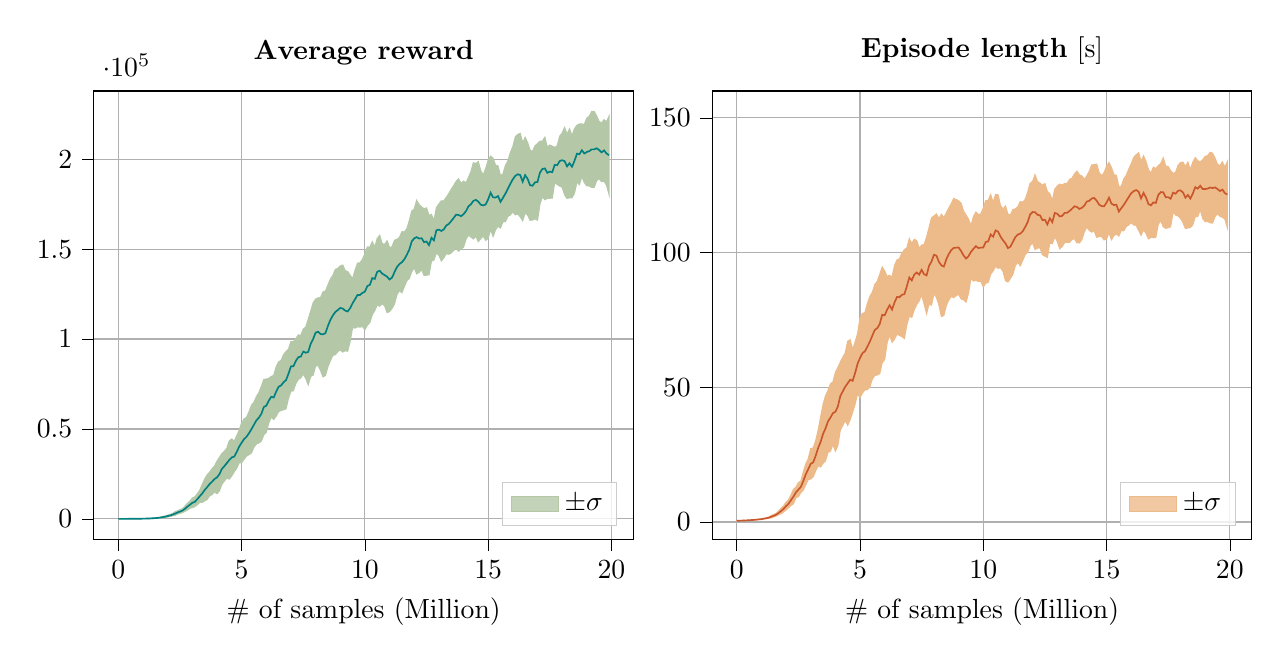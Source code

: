 % This file was created by tikzplotlib v0.9.8.

% 52.4.3 of https://ctan.mirror.garr.it/mirrors/ctan/graphics/pgf/base/doc/pgfmanual.pdf
% \tikzset{external/remake next=false}

\begin{tikzpicture}

\definecolor{color0}{rgb}{0.706,0.784,0.659}
\definecolor{color1}{rgb}{0,0.502,0.502}
\definecolor{color2}{rgb}{0.929,0.733,0.541}
\definecolor{color3}{rgb}{0.792,0.337,0.173}

\begin{groupplot}[group style={group size=2 by 1}]
\nextgroupplot[
legend cell align={left},
legend style={
  fill opacity=0.8,
  draw opacity=1,
  text opacity=1,
  at={(0.97,0.03)},
  anchor=south east,
  draw=white!80!black
},
tick align=outside,
tick pos=left,
title={\textbf{Average reward}},
x grid style={white!69.02!black},
xlabel={\# of samples (Million)},
xmajorgrids,
xmin=-0.995, xmax=20.895,
xtick style={color=black},
y grid style={white!69.02!black},
ymajorgrids,
ymin=-11306.192, ymax=237919.039,
ytick style={color=black}
]
\path [draw=color0, fill=color0]
(axis cs:1e-06,23.406)
--(axis cs:1e-06,22.228)
--(axis cs:0.1,30.628)
--(axis cs:0.2,38.463)
--(axis cs:0.3,45.296)
--(axis cs:0.4,54.325)
--(axis cs:0.5,64.058)
--(axis cs:0.6,76.055)
--(axis cs:0.7,90.469)
--(axis cs:0.8,106.29)
--(axis cs:0.9,122.711)
--(axis cs:1.0,137.453)
--(axis cs:1.1,165.864)
--(axis cs:1.2,191.375)
--(axis cs:1.3,218.341)
--(axis cs:1.4,252.287)
--(axis cs:1.5,323.114)
--(axis cs:1.6,417.974)
--(axis cs:1.7,543.025)
--(axis cs:1.8,661.061)
--(axis cs:1.9,852.152)
--(axis cs:2.0,1107.037)
--(axis cs:2.1,1349.092)
--(axis cs:2.2,1764.452)
--(axis cs:2.3,1940.421)
--(axis cs:2.4,2712.33)
--(axis cs:2.5,3050.83)
--(axis cs:2.6,3588.264)
--(axis cs:2.7,4182.933)
--(axis cs:2.8,5007.31)
--(axis cs:2.9,5906.35)
--(axis cs:3.0,6311.679)
--(axis cs:3.1,6839.54)
--(axis cs:3.2,7895.346)
--(axis cs:3.3,9239.022)
--(axis cs:3.4,9184.713)
--(axis cs:3.5,10029.45)
--(axis cs:3.6,10810.671)
--(axis cs:3.7,12805.743)
--(axis cs:3.8,13473.564)
--(axis cs:3.9,15043.449)
--(axis cs:4.0,14023.652)
--(axis cs:4.1,15590.51)
--(axis cs:4.2,19325.19)
--(axis cs:4.3,21058.594)
--(axis cs:4.4,22782.524)
--(axis cs:4.5,22122.358)
--(axis cs:4.6,23985.421)
--(axis cs:4.7,26168.326)
--(axis cs:4.8,28184.213)
--(axis cs:4.9,31166.051)
--(axis cs:5.0,31302.566)
--(axis cs:5.1,33202.174)
--(axis cs:5.2,34954.317)
--(axis cs:5.3,35766.596)
--(axis cs:5.4,36699.43)
--(axis cs:5.5,39961.767)
--(axis cs:5.6,41671.836)
--(axis cs:5.7,42284.538)
--(axis cs:5.8,43232.051)
--(axis cs:5.9,46787.478)
--(axis cs:6.0,48162.146)
--(axis cs:6.1,53352.465)
--(axis cs:6.2,56603.06)
--(axis cs:6.3,55254.079)
--(axis cs:6.4,57063.694)
--(axis cs:6.5,59641.369)
--(axis cs:6.6,60295.454)
--(axis cs:6.7,60698.281)
--(axis cs:6.8,61173.02)
--(axis cs:6.9,67044.978)
--(axis cs:7.0,70972.409)
--(axis cs:7.1,71297.949)
--(axis cs:7.2,75342.818)
--(axis cs:7.3,77524.407)
--(axis cs:7.4,78437.363)
--(axis cs:7.5,80546.173)
--(axis cs:7.6,78169.464)
--(axis cs:7.7,74587.419)
--(axis cs:7.8,79207.669)
--(axis cs:7.9,79970.564)
--(axis cs:8.0,84960.225)
--(axis cs:8.1,85267.8)
--(axis cs:8.2,82580.144)
--(axis cs:8.3,78950.956)
--(axis cs:8.4,79811.341)
--(axis cs:8.5,84631.736)
--(axis cs:8.6,87964.018)
--(axis cs:8.7,90903.004)
--(axis cs:8.8,91366.541)
--(axis cs:8.9,92981.245)
--(axis cs:9.0,93969.835)
--(axis cs:9.1,92782.756)
--(axis cs:9.2,93514.139)
--(axis cs:9.3,93225.621)
--(axis cs:9.4,98676.593)
--(axis cs:9.5,106352.399)
--(axis cs:9.6,106084.035)
--(axis cs:9.7,106817.24)
--(axis cs:9.8,106659.812)
--(axis cs:9.9,106991.165)
--(axis cs:10.0,105247.582)
--(axis cs:10.1,107719.281)
--(axis cs:10.2,109141.682)
--(axis cs:10.3,113570.131)
--(axis cs:10.4,115827.608)
--(axis cs:10.5,118920.425)
--(axis cs:10.6,118262.214)
--(axis cs:10.7,119742.321)
--(axis cs:10.8,118441.531)
--(axis cs:10.9,114734.721)
--(axis cs:11.0,115295.447)
--(axis cs:11.1,117035.021)
--(axis cs:11.2,119523.045)
--(axis cs:11.3,124653.837)
--(axis cs:11.4,126891.512)
--(axis cs:11.5,125748.974)
--(axis cs:11.6,129107.521)
--(axis cs:11.7,132387.468)
--(axis cs:11.8,133670.608)
--(axis cs:11.9,137430.695)
--(axis cs:12.0,139686.059)
--(axis cs:12.1,136218.691)
--(axis cs:12.2,137032.073)
--(axis cs:12.3,138658.677)
--(axis cs:12.4,135375.035)
--(axis cs:12.5,135552.539)
--(axis cs:12.6,135732.484)
--(axis cs:12.7,143314.526)
--(axis cs:12.8,143940.797)
--(axis cs:12.9,147827.247)
--(axis cs:13.0,146620.395)
--(axis cs:13.1,143391.336)
--(axis cs:13.2,145093.181)
--(axis cs:13.3,147455.266)
--(axis cs:13.4,147114.488)
--(axis cs:13.5,147888.463)
--(axis cs:13.6,149301.679)
--(axis cs:13.7,150642.91)
--(axis cs:13.8,148844.266)
--(axis cs:13.9,150097.42)
--(axis cs:14.0,150990.064)
--(axis cs:14.1,155357.308)
--(axis cs:14.2,157752.249)
--(axis cs:14.3,156727.2)
--(axis cs:14.4,155650.168)
--(axis cs:14.5,157189.852)
--(axis cs:14.6,154170.222)
--(axis cs:14.7,155799.226)
--(axis cs:14.8,157299.67)
--(axis cs:14.9,154854.728)
--(axis cs:15.0,155989.401)
--(axis cs:15.1,161000.545)
--(axis cs:15.2,157031.491)
--(axis cs:15.3,160732.711)
--(axis cs:15.4,162705.07)
--(axis cs:15.5,161765.727)
--(axis cs:15.6,165165.84)
--(axis cs:15.7,165285.867)
--(axis cs:15.8,168177.227)
--(axis cs:15.9,168972.308)
--(axis cs:16.0,170695.63)
--(axis cs:16.1,169050.445)
--(axis cs:16.2,169452.298)
--(axis cs:16.3,167993.984)
--(axis cs:16.4,165748.088)
--(axis cs:16.5,170168.897)
--(axis cs:16.6,168885.908)
--(axis cs:16.7,166034.602)
--(axis cs:16.8,166148.98)
--(axis cs:16.9,166850.518)
--(axis cs:17.0,166074.171)
--(axis cs:17.1,174972.354)
--(axis cs:17.2,179076.1)
--(axis cs:17.3,177494.417)
--(axis cs:17.4,178179.714)
--(axis cs:17.5,178290.05)
--(axis cs:17.6,178334.046)
--(axis cs:17.7,187089.565)
--(axis cs:17.8,185885.997)
--(axis cs:17.9,185081.967)
--(axis cs:18.0,184367.017)
--(axis cs:18.1,180216.671)
--(axis cs:18.2,178092.335)
--(axis cs:18.3,178591.284)
--(axis cs:18.4,178525.824)
--(axis cs:18.5,181010.616)
--(axis cs:18.6,187288.325)
--(axis cs:18.7,185847.169)
--(axis cs:18.8,190323.146)
--(axis cs:18.9,187042.022)
--(axis cs:19.0,185164.541)
--(axis cs:19.1,185086.665)
--(axis cs:19.2,184283.931)
--(axis cs:19.3,184314.888)
--(axis cs:19.4,188074.917)
--(axis cs:19.5,189227.403)
--(axis cs:19.6,187459.106)
--(axis cs:19.7,187808.601)
--(axis cs:19.8,185584.262)
--(axis cs:19.9,180531.528)
--(axis cs:19.9,223837.102)
--(axis cs:19.9,223837.102)
--(axis cs:19.8,220743.327)
--(axis cs:19.7,221934.73)
--(axis cs:19.6,220081.885)
--(axis cs:19.5,220938.917)
--(axis cs:19.4,224049.666)
--(axis cs:19.3,226542.244)
--(axis cs:19.2,226590.62)
--(axis cs:19.1,223837.182)
--(axis cs:19.0,222770.413)
--(axis cs:18.9,219268.263)
--(axis cs:18.8,219586.881)
--(axis cs:18.7,219559.605)
--(axis cs:18.6,218799.48)
--(axis cs:18.5,216928.66)
--(axis cs:18.4,213056.128)
--(axis cs:18.3,216828.446)
--(axis cs:18.2,213888.25)
--(axis cs:18.1,217567.731)
--(axis cs:18.0,214530.189)
--(axis cs:17.9,212730.931)
--(axis cs:17.8,207394.197)
--(axis cs:17.7,206509.536)
--(axis cs:17.6,207182.244)
--(axis cs:17.5,207858.924)
--(axis cs:17.4,206647.388)
--(axis cs:17.3,212198.97)
--(axis cs:17.2,210024.78)
--(axis cs:17.1,209990.612)
--(axis cs:17.0,208565.556)
--(axis cs:16.9,207388.327)
--(axis cs:16.8,204278.883)
--(axis cs:16.7,205026.358)
--(axis cs:16.6,209227.369)
--(axis cs:16.5,212099.459)
--(axis cs:16.4,209210.487)
--(axis cs:16.3,214306.464)
--(axis cs:16.2,213762.282)
--(axis cs:16.1,212346.896)
--(axis cs:16.0,206929.319)
--(axis cs:15.9,203688.403)
--(axis cs:15.8,199044.589)
--(axis cs:15.7,196465.637)
--(axis cs:15.6,191797.764)
--(axis cs:15.5,190797.061)
--(axis cs:15.4,196250.365)
--(axis cs:15.3,196618.513)
--(axis cs:15.2,200505.642)
--(axis cs:15.1,201658.385)
--(axis cs:15.0,199363.603)
--(axis cs:14.9,194807.773)
--(axis cs:14.8,191250.523)
--(axis cs:14.7,193560.842)
--(axis cs:14.6,198627.875)
--(axis cs:14.5,197556.402)
--(axis cs:14.4,197993.793)
--(axis cs:14.3,193049.692)
--(axis cs:14.2,189776.081)
--(axis cs:14.1,186852.694)
--(axis cs:14.0,187777.097)
--(axis cs:13.9,186509.103)
--(axis cs:13.8,189072.713)
--(axis cs:13.7,187633.448)
--(axis cs:13.6,185299.65)
--(axis cs:13.5,183211.629)
--(axis cs:13.4,180785.305)
--(axis cs:13.3,178769.397)
--(axis cs:13.2,176812.031)
--(axis cs:13.1,176849.629)
--(axis cs:13.0,175061.331)
--(axis cs:12.9,173063.562)
--(axis cs:12.8,165845.918)
--(axis cs:12.7,169273.621)
--(axis cs:12.6,168690.709)
--(axis cs:12.5,172896.656)
--(axis cs:12.4,172388.307)
--(axis cs:12.3,173448.54)
--(axis cs:12.2,174666.444)
--(axis cs:12.1,177074.748)
--(axis cs:12.0,172253.267)
--(axis cs:11.9,171082.067)
--(axis cs:11.8,165764.94)
--(axis cs:11.7,161252.111)
--(axis cs:11.6,159601.153)
--(axis cs:11.5,159633.327)
--(axis cs:11.4,156478.479)
--(axis cs:11.3,155424.872)
--(axis cs:11.2,154905.805)
--(axis cs:11.1,151277.087)
--(axis cs:11.0,150876.006)
--(axis cs:10.9,154616.861)
--(axis cs:10.8,152627.762)
--(axis cs:10.7,153056.21)
--(axis cs:10.6,157622.747)
--(axis cs:10.5,155926.994)
--(axis cs:10.4,151085.087)
--(axis cs:10.3,154118.869)
--(axis cs:10.2,151091.477)
--(axis cs:10.1,151185.977)
--(axis cs:10.0,147514.557)
--(axis cs:9.9,144270.841)
--(axis cs:9.8,142370.933)
--(axis cs:9.7,142172.565)
--(axis cs:9.6,138238.718)
--(axis cs:9.5,133495.244)
--(axis cs:9.4,135567.21)
--(axis cs:9.3,137482.512)
--(axis cs:9.2,138077.053)
--(axis cs:9.1,141149.259)
--(axis cs:9.0,140594.519)
--(axis cs:8.9,139236.26)
--(axis cs:8.8,138724.063)
--(axis cs:8.7,135312.194)
--(axis cs:8.6,133351.614)
--(axis cs:8.5,129981.614)
--(axis cs:8.4,126707.944)
--(axis cs:8.3,126209.413)
--(axis cs:8.2,123046.95)
--(axis cs:8.1,122848.566)
--(axis cs:8.0,122182.752)
--(axis cs:7.9,120093.807)
--(axis cs:7.8,115437.257)
--(axis cs:7.7,111044.914)
--(axis cs:7.6,106639.66)
--(axis cs:7.5,105528.894)
--(axis cs:7.4,102112.803)
--(axis cs:7.3,102275.202)
--(axis cs:7.2,100341.684)
--(axis cs:7.1,98494.2)
--(axis cs:7.0,98638.285)
--(axis cs:6.9,94399.444)
--(axis cs:6.8,93076.013)
--(axis cs:6.7,91287.223)
--(axis cs:6.6,88124.845)
--(axis cs:6.5,87305.829)
--(axis cs:6.4,84535.469)
--(axis cs:6.3,79752.001)
--(axis cs:6.2,79189.46)
--(axis cs:6.1,78036.1)
--(axis cs:6.0,77767.277)
--(axis cs:5.9,77581.974)
--(axis cs:5.8,73642.376)
--(axis cs:5.7,70277.942)
--(axis cs:5.6,68005.77)
--(axis cs:5.5,64834.055)
--(axis cs:5.4,63231.188)
--(axis cs:5.3,59581.963)
--(axis cs:5.2,56463.939)
--(axis cs:5.1,55604.837)
--(axis cs:5.0,53445.697)
--(axis cs:4.9,49249.572)
--(axis cs:4.8,46243.456)
--(axis cs:4.7,43135.291)
--(axis cs:4.6,44437.738)
--(axis cs:4.5,43462.899)
--(axis cs:4.4,39311.331)
--(axis cs:4.3,37617.469)
--(axis cs:4.2,36347.509)
--(axis cs:4.1,34230.178)
--(axis cs:4.0,32100.586)
--(axis cs:3.9,29355.011)
--(axis cs:3.8,27928.687)
--(axis cs:3.7,25982.278)
--(axis cs:3.6,24477.15)
--(axis cs:3.5,22133.37)
--(axis cs:3.4,19127.146)
--(axis cs:3.3,15926.906)
--(axis cs:3.2,13950.762)
--(axis cs:3.1,12196.057)
--(axis cs:3.0,11578.478)
--(axis cs:2.9,9840.277)
--(axis cs:2.8,8673.785)
--(axis cs:2.7,7121.642)
--(axis cs:2.6,5673.582)
--(axis cs:2.5,5153.112)
--(axis cs:2.4,4495.393)
--(axis cs:2.3,3990.596)
--(axis cs:2.2,3032.473)
--(axis cs:2.1,2510.604)
--(axis cs:2.0,2091.62)
--(axis cs:1.9,1667.429)
--(axis cs:1.8,1326.669)
--(axis cs:1.7,994.384)
--(axis cs:1.6,727.22)
--(axis cs:1.5,606.924)
--(axis cs:1.4,479.368)
--(axis cs:1.3,348.284)
--(axis cs:1.2,264.003)
--(axis cs:1.1,215.074)
--(axis cs:1.0,168.129)
--(axis cs:0.9,139.458)
--(axis cs:0.8,116.402)
--(axis cs:0.7,98.59)
--(axis cs:0.6,83.201)
--(axis cs:0.5,70.366)
--(axis cs:0.4,58.283)
--(axis cs:0.3,48.653)
--(axis cs:0.2,40.232)
--(axis cs:0.1,31.868)
--(axis cs:1e-06,23.406)
--cycle;
\addlegendimage{area legend, draw=color0, fill=color0}
\addlegendentry{$\pm \sigma$}

\addplot [semithick, color1, forget plot]
table {%
1e-06 22.817
0.1 31.248
0.2 39.347
0.3 46.975
0.4 56.304
0.5 67.212
0.6 79.628
0.7 94.53
0.8 111.346
0.9 131.084
1.0 152.791
1.1 190.469
1.2 227.689
1.3 283.312
1.4 365.828
1.5 465.019
1.6 572.597
1.7 768.705
1.8 993.865
1.9 1259.79
2.0 1599.329
2.1 1929.848
2.2 2398.462
2.3 2965.509
2.4 3603.861
2.5 4101.971
2.6 4630.923
2.7 5652.287
2.8 6840.548
2.9 7873.314
3.0 8945.079
3.1 9517.798
3.2 10923.054
3.3 12582.964
3.4 14155.93
3.5 16081.41
3.6 17643.911
3.7 19394.011
3.8 20701.125
3.9 22199.23
4.0 23062.119
4.1 24910.344
4.2 27836.349
4.3 29338.031
4.4 31046.927
4.5 32792.629
4.6 34211.58
4.7 34651.809
4.8 37213.834
4.9 40207.811
5.0 42374.132
5.1 44403.506
5.2 45709.128
5.3 47674.279
5.4 49965.309
5.5 52397.911
5.6 54838.803
5.7 56281.24
5.8 58437.213
5.9 62184.726
6.0 62964.711
6.1 65694.283
6.2 67896.26
6.3 67503.04
6.4 70799.582
6.5 73473.599
6.6 74210.149
6.7 75992.752
6.8 77124.517
6.9 80722.211
7.0 84805.347
7.1 84896.074
7.2 87842.251
7.3 89899.805
7.4 90275.083
7.5 93037.533
7.6 92404.562
7.7 92816.167
7.8 97322.463
7.9 100032.186
8.0 103571.488
8.1 104058.183
8.2 102813.547
8.3 102580.185
8.4 103259.643
8.5 107306.675
8.6 110657.816
8.7 113107.599
8.8 115045.302
8.9 116108.753
9.0 117282.177
9.1 116966.008
9.2 115795.596
9.3 115354.067
9.4 117121.902
9.5 119923.821
9.6 122161.376
9.7 124494.903
9.8 124515.373
9.9 125631.003
10.0 126381.069
10.1 129452.629
10.2 130116.58
10.3 133844.5
10.4 133456.348
10.5 137423.71
10.6 137942.481
10.7 136399.266
10.8 135534.647
10.9 134675.791
11.0 133085.727
11.1 134156.054
11.2 137214.425
11.3 140039.354
11.4 141684.996
11.5 142691.15
11.6 144354.337
11.7 146819.79
11.8 149717.774
11.9 154256.381
12.0 155969.663
12.1 156646.719
12.2 155849.259
12.3 156053.609
12.4 153881.671
12.5 154224.597
12.6 152211.596
12.7 156294.074
12.8 154893.357
12.9 160445.404
13.0 160840.863
13.1 160120.482
13.2 160952.606
13.3 163112.332
13.4 163949.897
13.5 165550.046
13.6 167300.665
13.7 169138.179
13.8 168958.489
13.9 168303.262
14.0 169383.581
14.1 171105.001
14.2 173764.165
14.3 174888.446
14.4 176821.98
14.5 177373.127
14.6 176399.049
14.7 174680.034
14.8 174275.097
14.9 174831.251
15.0 177676.502
15.1 181329.465
15.2 178768.567
15.3 178675.612
15.4 179477.717
15.5 176281.394
15.6 178481.802
15.7 180875.752
15.8 183610.908
15.9 186330.355
16.0 188812.474
16.1 190698.671
16.2 191607.29
16.3 191150.224
16.4 187479.287
16.5 191134.178
16.6 189056.639
16.7 185530.48
16.8 185213.932
16.9 187119.422
17.0 187319.863
17.1 192481.483
17.2 194550.44
17.3 194846.693
17.4 192413.551
17.5 193074.487
17.6 192758.145
17.7 196799.551
17.8 196640.097
17.9 198906.449
18.0 199448.603
18.1 198892.201
18.2 195990.293
18.3 197709.865
18.4 195790.976
18.5 198969.638
18.6 203043.903
18.7 202703.387
18.8 204955.014
18.9 203155.142
19.0 203967.477
19.1 204461.924
19.2 205437.276
19.3 205428.566
19.4 206062.291
19.5 205083.16
19.6 203770.495
19.7 204871.666
19.8 203163.795
19.9 202184.315
};

\nextgroupplot[
legend cell align={left},
legend style={
  fill opacity=0.8,
  draw opacity=1,
  text opacity=1,
  at={(0.97,0.03)},
  anchor=south east,
  draw=white!80!black
},
tick align=outside,
tick pos=left,
title={\textbf{Episode length} [s]},
x grid style={white!69.02!black},
xlabel={\# of samples (Million)},
xmajorgrids,
xmin=-0.995, xmax=20.895,
xtick style={color=black},
y grid style={white!69.02!black},
ymajorgrids,
ymin=-6.402, ymax=160,
ytick style={color=black}
]
\path [draw=color2, fill=color2]
(axis cs:1e-06,0.45)
--(axis cs:1e-06,0.438)
--(axis cs:0.1,0.482)
--(axis cs:0.2,0.522)
--(axis cs:0.3,0.556)
--(axis cs:0.4,0.606)
--(axis cs:0.5,0.654)
--(axis cs:0.6,0.711)
--(axis cs:0.7,0.781)
--(axis cs:0.8,0.857)
--(axis cs:0.9,0.951)
--(axis cs:1.0,1.004)
--(axis cs:1.1,1.147)
--(axis cs:1.2,1.281)
--(axis cs:1.3,1.391)
--(axis cs:1.4,1.55)
--(axis cs:1.5,1.873)
--(axis cs:1.6,2.236)
--(axis cs:1.7,2.707)
--(axis cs:1.8,3.065)
--(axis cs:1.9,3.725)
--(axis cs:2.0,4.496)
--(axis cs:2.1,5.308)
--(axis cs:2.2,6.164)
--(axis cs:2.3,6.742)
--(axis cs:2.4,9.032)
--(axis cs:2.5,9.428)
--(axis cs:2.6,10.936)
--(axis cs:2.7,11.909)
--(axis cs:2.8,13.828)
--(axis cs:2.9,15.785)
--(axis cs:3.0,15.944)
--(axis cs:3.1,16.777)
--(axis cs:3.2,18.949)
--(axis cs:3.3,20.9)
--(axis cs:3.4,20.451)
--(axis cs:3.5,21.785)
--(axis cs:3.6,22.661)
--(axis cs:3.7,25.853)
--(axis cs:3.8,26.269)
--(axis cs:3.9,28.819)
--(axis cs:4.0,26.351)
--(axis cs:4.1,28.342)
--(axis cs:4.2,34.076)
--(axis cs:4.3,35.818)
--(axis cs:4.4,37.695)
--(axis cs:4.5,35.886)
--(axis cs:4.6,38.004)
--(axis cs:4.7,40.779)
--(axis cs:4.8,43.741)
--(axis cs:4.9,47.525)
--(axis cs:5.0,46.176)
--(axis cs:5.1,47.901)
--(axis cs:5.2,49.089)
--(axis cs:5.3,49.119)
--(axis cs:5.4,50.214)
--(axis cs:5.5,53.098)
--(axis cs:5.6,54.428)
--(axis cs:5.7,54.588)
--(axis cs:5.8,55.087)
--(axis cs:5.9,59.107)
--(axis cs:6.0,60.273)
--(axis cs:6.1,66.516)
--(axis cs:6.2,69.339)
--(axis cs:6.3,66.729)
--(axis cs:6.4,67.866)
--(axis cs:6.5,69.77)
--(axis cs:6.6,69.244)
--(axis cs:6.7,68.844)
--(axis cs:6.8,68.121)
--(axis cs:6.9,73.261)
--(axis cs:7.0,76.353)
--(axis cs:7.1,75.981)
--(axis cs:7.2,78.735)
--(axis cs:7.3,80.763)
--(axis cs:7.4,82.054)
--(axis cs:7.5,84.4)
--(axis cs:7.6,80.933)
--(axis cs:7.7,77.329)
--(axis cs:7.8,80.972)
--(axis cs:7.9,80.475)
--(axis cs:8.0,84.775)
--(axis cs:8.1,83.408)
--(axis cs:8.2,80.627)
--(axis cs:8.3,76.279)
--(axis cs:8.4,76.633)
--(axis cs:8.5,80.323)
--(axis cs:8.6,82.395)
--(axis cs:8.7,83.695)
--(axis cs:8.8,83.292)
--(axis cs:8.9,83.988)
--(axis cs:9.0,84.508)
--(axis cs:9.1,82.803)
--(axis cs:9.2,82.496)
--(axis cs:9.3,81.627)
--(axis cs:9.4,84.864)
--(axis cs:9.5,90.499)
--(axis cs:9.6,89.443)
--(axis cs:9.7,89.753)
--(axis cs:9.8,89.286)
--(axis cs:9.9,89.351)
--(axis cs:10.0,87.294)
--(axis cs:10.1,88.62)
--(axis cs:10.2,88.959)
--(axis cs:10.3,91.957)
--(axis cs:10.4,93.186)
--(axis cs:10.5,94.897)
--(axis cs:10.6,94.155)
--(axis cs:10.7,94.419)
--(axis cs:10.8,93.0)
--(axis cs:10.9,89.578)
--(axis cs:11.0,89.096)
--(axis cs:11.1,90.423)
--(axis cs:11.2,91.947)
--(axis cs:11.3,95.179)
--(axis cs:11.4,96.397)
--(axis cs:11.5,95.105)
--(axis cs:11.6,97.156)
--(axis cs:11.7,99.22)
--(axis cs:11.8,100.202)
--(axis cs:11.9,102.566)
--(axis cs:12.0,103.662)
--(axis cs:12.1,101.149)
--(axis cs:12.2,101.624)
--(axis cs:12.3,101.901)
--(axis cs:12.4,99.172)
--(axis cs:12.5,98.721)
--(axis cs:12.6,98.244)
--(axis cs:12.7,103.569)
--(axis cs:12.8,103.298)
--(axis cs:12.9,105.885)
--(axis cs:13.0,104.153)
--(axis cs:13.1,101.463)
--(axis cs:13.2,102.196)
--(axis cs:13.3,103.774)
--(axis cs:13.4,103.871)
--(axis cs:13.5,103.769)
--(axis cs:13.6,104.892)
--(axis cs:13.7,105.167)
--(axis cs:13.8,103.612)
--(axis cs:13.9,103.583)
--(axis cs:14.0,104.826)
--(axis cs:14.1,107.707)
--(axis cs:14.2,109.468)
--(axis cs:14.3,108.218)
--(axis cs:14.4,107.616)
--(axis cs:14.5,107.973)
--(axis cs:14.6,105.683)
--(axis cs:14.7,105.95)
--(axis cs:14.8,105.974)
--(axis cs:14.9,104.726)
--(axis cs:15.0,105.025)
--(axis cs:15.1,107.4)
--(axis cs:15.2,104.787)
--(axis cs:15.3,106.338)
--(axis cs:15.4,106.902)
--(axis cs:15.5,106.134)
--(axis cs:15.6,108.304)
--(axis cs:15.7,108.075)
--(axis cs:15.8,109.652)
--(axis cs:15.9,110.291)
--(axis cs:16.0,111.097)
--(axis cs:16.1,110.259)
--(axis cs:16.2,110.138)
--(axis cs:16.3,108.231)
--(axis cs:16.4,106.397)
--(axis cs:16.5,108.441)
--(axis cs:16.6,107.133)
--(axis cs:16.7,105.126)
--(axis cs:16.8,105.652)
--(axis cs:16.9,105.506)
--(axis cs:17.0,105.698)
--(axis cs:17.1,110.536)
--(axis cs:17.2,111.852)
--(axis cs:17.3,109.608)
--(axis cs:17.4,109.01)
--(axis cs:17.5,109.228)
--(axis cs:17.6,109.607)
--(axis cs:17.7,115.074)
--(axis cs:17.8,113.95)
--(axis cs:17.9,113.601)
--(axis cs:18.0,112.731)
--(axis cs:18.1,111.127)
--(axis cs:18.2,108.919)
--(axis cs:18.3,109.165)
--(axis cs:18.4,109.286)
--(axis cs:18.5,110.308)
--(axis cs:18.6,113.369)
--(axis cs:18.7,113.346)
--(axis cs:18.8,116.002)
--(axis cs:18.9,112.667)
--(axis cs:19.0,111.499)
--(axis cs:19.1,111.518)
--(axis cs:19.2,111.093)
--(axis cs:19.3,110.95)
--(axis cs:19.4,113.341)
--(axis cs:19.5,114.446)
--(axis cs:19.6,113.449)
--(axis cs:19.7,113.124)
--(axis cs:19.8,112.442)
--(axis cs:19.9,109.362)
--(axis cs:19.9,133.719)
--(axis cs:19.9,133.719)
--(axis cs:19.8,131.702)
--(axis cs:19.7,133.629)
--(axis cs:19.6,132.259)
--(axis cs:19.5,132.769)
--(axis cs:19.4,135.061)
--(axis cs:19.3,136.923)
--(axis cs:19.2,137.224)
--(axis cs:19.1,135.988)
--(axis cs:19.0,135.705)
--(axis cs:18.9,134.478)
--(axis cs:18.8,133.626)
--(axis cs:18.7,134.129)
--(axis cs:18.6,135.206)
--(axis cs:18.5,133.561)
--(axis cs:18.4,130.777)
--(axis cs:18.3,133.593)
--(axis cs:18.2,131.884)
--(axis cs:18.1,133.584)
--(axis cs:18.0,133.456)
--(axis cs:17.9,132.297)
--(axis cs:17.8,129.758)
--(axis cs:17.7,129.401)
--(axis cs:17.6,130.379)
--(axis cs:17.5,131.953)
--(axis cs:17.4,132.128)
--(axis cs:17.3,135.162)
--(axis cs:17.2,133.083)
--(axis cs:17.1,132.299)
--(axis cs:17.0,131.18)
--(axis cs:16.9,131.715)
--(axis cs:16.8,129.439)
--(axis cs:16.7,130.853)
--(axis cs:16.6,133.83)
--(axis cs:16.5,135.891)
--(axis cs:16.4,133.819)
--(axis cs:16.3,137.054)
--(axis cs:16.2,136.275)
--(axis cs:16.1,135.327)
--(axis cs:16.0,132.913)
--(axis cs:15.9,130.951)
--(axis cs:15.8,128.689)
--(axis cs:15.7,127.325)
--(axis cs:15.6,124.691)
--(axis cs:15.5,124.319)
--(axis cs:15.4,128.649)
--(axis cs:15.3,128.96)
--(axis cs:15.2,131.547)
--(axis cs:15.1,133.41)
--(axis cs:15.0,132.099)
--(axis cs:14.9,129.593)
--(axis cs:14.8,128.533)
--(axis cs:14.7,129.654)
--(axis cs:14.6,132.83)
--(axis cs:14.5,132.605)
--(axis cs:14.4,132.55)
--(axis cs:14.3,130.215)
--(axis cs:14.2,128.442)
--(axis cs:14.1,127.18)
--(axis cs:14.0,128.442)
--(axis cs:13.9,128.833)
--(axis cs:13.8,130.247)
--(axis cs:13.7,129.2)
--(axis cs:13.6,127.637)
--(axis cs:13.5,127.142)
--(axis cs:13.4,125.687)
--(axis cs:13.3,125.667)
--(axis cs:13.2,125.068)
--(axis cs:13.1,125.409)
--(axis cs:13.0,124.676)
--(axis cs:12.9,123.508)
--(axis cs:12.8,119.337)
--(axis cs:12.7,121.876)
--(axis cs:12.6,122.69)
--(axis cs:12.5,125.653)
--(axis cs:12.4,124.982)
--(axis cs:12.3,125.776)
--(axis cs:12.2,126.405)
--(axis cs:12.1,128.861)
--(axis cs:12.0,126.44)
--(axis cs:11.9,125.713)
--(axis cs:11.8,122.38)
--(axis cs:11.7,119.759)
--(axis cs:11.6,118.674)
--(axis cs:11.5,118.963)
--(axis cs:11.4,116.984)
--(axis cs:11.3,116.246)
--(axis cs:11.2,115.962)
--(axis cs:11.1,113.948)
--(axis cs:11.0,114.264)
--(axis cs:10.9,117.308)
--(axis cs:10.8,116.164)
--(axis cs:10.7,117.472)
--(axis cs:10.6,121.442)
--(axis cs:10.5,121.606)
--(axis cs:10.4,118.63)
--(axis cs:10.3,121.512)
--(axis cs:10.2,119.351)
--(axis cs:10.1,119.237)
--(axis cs:10.0,116.496)
--(axis cs:9.9,114.349)
--(axis cs:9.8,114.109)
--(axis cs:9.7,115.029)
--(axis cs:9.6,113.312)
--(axis cs:9.5,110.04)
--(axis cs:9.4,112.441)
--(axis cs:9.3,113.952)
--(axis cs:9.2,115.38)
--(axis cs:9.1,118.347)
--(axis cs:9.0,119.275)
--(axis cs:8.9,119.676)
--(axis cs:8.8,120.137)
--(axis cs:8.7,118.169)
--(axis cs:8.6,116.495)
--(axis cs:8.5,114.666)
--(axis cs:8.4,112.986)
--(axis cs:8.3,114.23)
--(axis cs:8.2,112.567)
--(axis cs:8.1,114.359)
--(axis cs:8.0,113.595)
--(axis cs:7.9,112.892)
--(axis cs:7.8,109.194)
--(axis cs:7.7,105.729)
--(axis cs:7.6,102.988)
--(axis cs:7.5,102.807)
--(axis cs:7.4,101.59)
--(axis cs:7.3,104.455)
--(axis cs:7.2,104.916)
--(axis cs:7.1,103.385)
--(axis cs:7.0,105.147)
--(axis cs:6.9,101.741)
--(axis cs:6.8,101.054)
--(axis cs:6.7,99.851)
--(axis cs:6.6,97.663)
--(axis cs:6.5,97.272)
--(axis cs:6.4,95.205)
--(axis cs:6.3,90.952)
--(axis cs:6.2,91.563)
--(axis cs:6.1,91.12)
--(axis cs:6.0,93.185)
--(axis cs:5.9,94.687)
--(axis cs:5.8,91.932)
--(axis cs:5.7,89.352)
--(axis cs:5.6,88.164)
--(axis cs:5.5,85.26)
--(axis cs:5.4,83.738)
--(axis cs:5.3,81.119)
--(axis cs:5.2,77.685)
--(axis cs:5.1,77.437)
--(axis cs:5.0,75.631)
--(axis cs:4.9,69.887)
--(axis cs:4.8,66.798)
--(axis cs:4.7,64.047)
--(axis cs:4.6,67.634)
--(axis cs:4.5,67.098)
--(axis cs:4.4,62.731)
--(axis cs:4.3,61.151)
--(axis cs:4.2,59.359)
--(axis cs:4.1,57.292)
--(axis cs:4.0,55.524)
--(axis cs:3.9,51.948)
--(axis cs:3.8,51.261)
--(axis cs:3.7,48.805)
--(axis cs:3.6,46.816)
--(axis cs:3.5,43.568)
--(axis cs:3.4,38.906)
--(axis cs:3.3,33.993)
--(axis cs:3.2,30.134)
--(axis cs:3.1,27.501)
--(axis cs:3.0,27.228)
--(axis cs:2.9,23.474)
--(axis cs:2.8,21.556)
--(axis cs:2.7,18.614)
--(axis cs:2.6,15.143)
--(axis cs:2.5,14.632)
--(axis cs:2.4,12.953)
--(axis cs:2.3,12.147)
--(axis cs:2.2,10.018)
--(axis cs:2.1,8.236)
--(axis cs:2.0,7.347)
--(axis cs:1.9,6.045)
--(axis cs:1.8,5.156)
--(axis cs:1.7,4.073)
--(axis cs:1.6,3.213)
--(axis cs:1.5,2.798)
--(axis cs:1.4,2.389)
--(axis cs:1.3,1.86)
--(axis cs:1.2,1.532)
--(axis cs:1.1,1.342)
--(axis cs:1.0,1.14)
--(axis cs:0.9,1.001)
--(axis cs:0.8,0.906)
--(axis cs:0.7,0.821)
--(axis cs:0.6,0.746)
--(axis cs:0.5,0.684)
--(axis cs:0.4,0.622)
--(axis cs:0.3,0.578)
--(axis cs:0.2,0.536)
--(axis cs:0.1,0.492)
--(axis cs:1e-06,0.45)
--cycle;
\addlegendimage{area legend, draw=color2, fill=color2}
\addlegendentry{$\pm \sigma$}

\addplot [semithick, color3, forget plot]
table {%
1e-06 0.444
0.1 0.487
0.2 0.529
0.3 0.567
0.4 0.614
0.5 0.669
0.6 0.729
0.7 0.801
0.8 0.881
0.9 0.976
1.0 1.072
1.1 1.245
1.2 1.407
1.3 1.625
1.4 1.969
1.5 2.336
1.6 2.724
1.7 3.39
1.8 4.111
1.9 4.885
2.0 5.921
2.1 6.772
2.2 8.091
2.3 9.444
2.4 10.992
2.5 12.03
2.6 13.039
2.7 15.262
2.8 17.692
2.9 19.629
3.0 21.586
3.1 22.139
3.2 24.541
3.3 27.447
3.4 29.678
3.5 32.676
3.6 34.739
3.7 37.329
3.8 38.765
3.9 40.384
4.0 40.938
4.1 42.817
4.2 46.718
4.3 48.485
4.4 50.213
4.5 51.492
4.6 52.819
4.7 52.413
4.8 55.269
4.9 58.706
5.0 60.904
5.1 62.669
5.2 63.387
5.3 65.119
5.4 66.976
5.5 69.179
5.6 71.296
5.7 71.97
5.8 73.51
5.9 76.897
6.0 76.729
6.1 78.818
6.2 80.451
6.3 78.84
6.4 81.535
6.5 83.521
6.6 83.453
6.7 84.347
6.8 84.587
6.9 87.501
7.0 90.75
7.1 89.683
7.2 91.825
7.3 92.609
7.4 91.822
7.5 93.604
7.6 91.96
7.7 91.529
7.8 95.083
7.9 96.683
8.0 99.185
8.1 98.884
8.2 96.597
8.3 95.254
8.4 94.809
8.5 97.495
8.6 99.445
8.7 100.932
8.8 101.715
8.9 101.832
9.0 101.892
9.1 100.575
9.2 98.938
9.3 97.79
9.4 98.652
9.5 100.269
9.6 101.377
9.7 102.391
9.8 101.698
9.9 101.85
10.0 101.895
10.1 103.929
10.2 104.155
10.3 106.735
10.4 105.908
10.5 108.252
10.6 107.798
10.7 105.946
10.8 104.582
10.9 103.443
11.0 101.68
11.1 102.185
11.2 103.955
11.3 105.712
11.4 106.69
11.5 107.034
11.6 107.915
11.7 109.49
11.8 111.291
11.9 114.14
12.0 115.051
12.1 115.005
12.2 114.015
12.3 113.839
12.4 112.077
12.5 112.187
12.6 110.467
12.7 112.723
12.8 111.317
12.9 114.697
13.0 114.415
13.1 113.436
13.2 113.632
13.3 114.721
13.4 114.779
13.5 115.455
13.6 116.265
13.7 117.183
13.8 116.929
13.9 116.208
14.0 116.634
14.1 117.443
14.2 118.955
14.3 119.216
14.4 120.083
14.5 120.289
14.6 119.256
14.7 117.802
14.8 117.253
14.9 117.159
15.0 118.562
15.1 120.405
15.2 118.167
15.3 117.649
15.4 117.775
15.5 115.227
15.6 116.497
15.7 117.7
15.8 119.17
15.9 120.621
16.0 122.005
16.1 122.793
16.2 123.206
16.3 122.643
16.4 120.108
16.5 122.166
16.6 120.482
16.7 117.99
16.8 117.545
16.9 118.611
17.0 118.439
17.1 121.417
17.2 122.467
17.3 122.385
17.4 120.569
17.5 120.591
17.6 119.993
17.7 122.237
17.8 121.854
17.9 122.949
18.0 123.093
18.1 122.355
18.2 120.401
18.3 121.379
18.4 120.032
18.5 121.934
18.6 124.287
18.7 123.737
18.8 124.814
18.9 123.572
19.0 123.602
19.1 123.753
19.2 124.158
19.3 123.936
19.4 124.201
19.5 123.607
19.6 122.854
19.7 123.376
19.8 122.072
19.9 121.541
};
\end{groupplot}

\end{tikzpicture}
